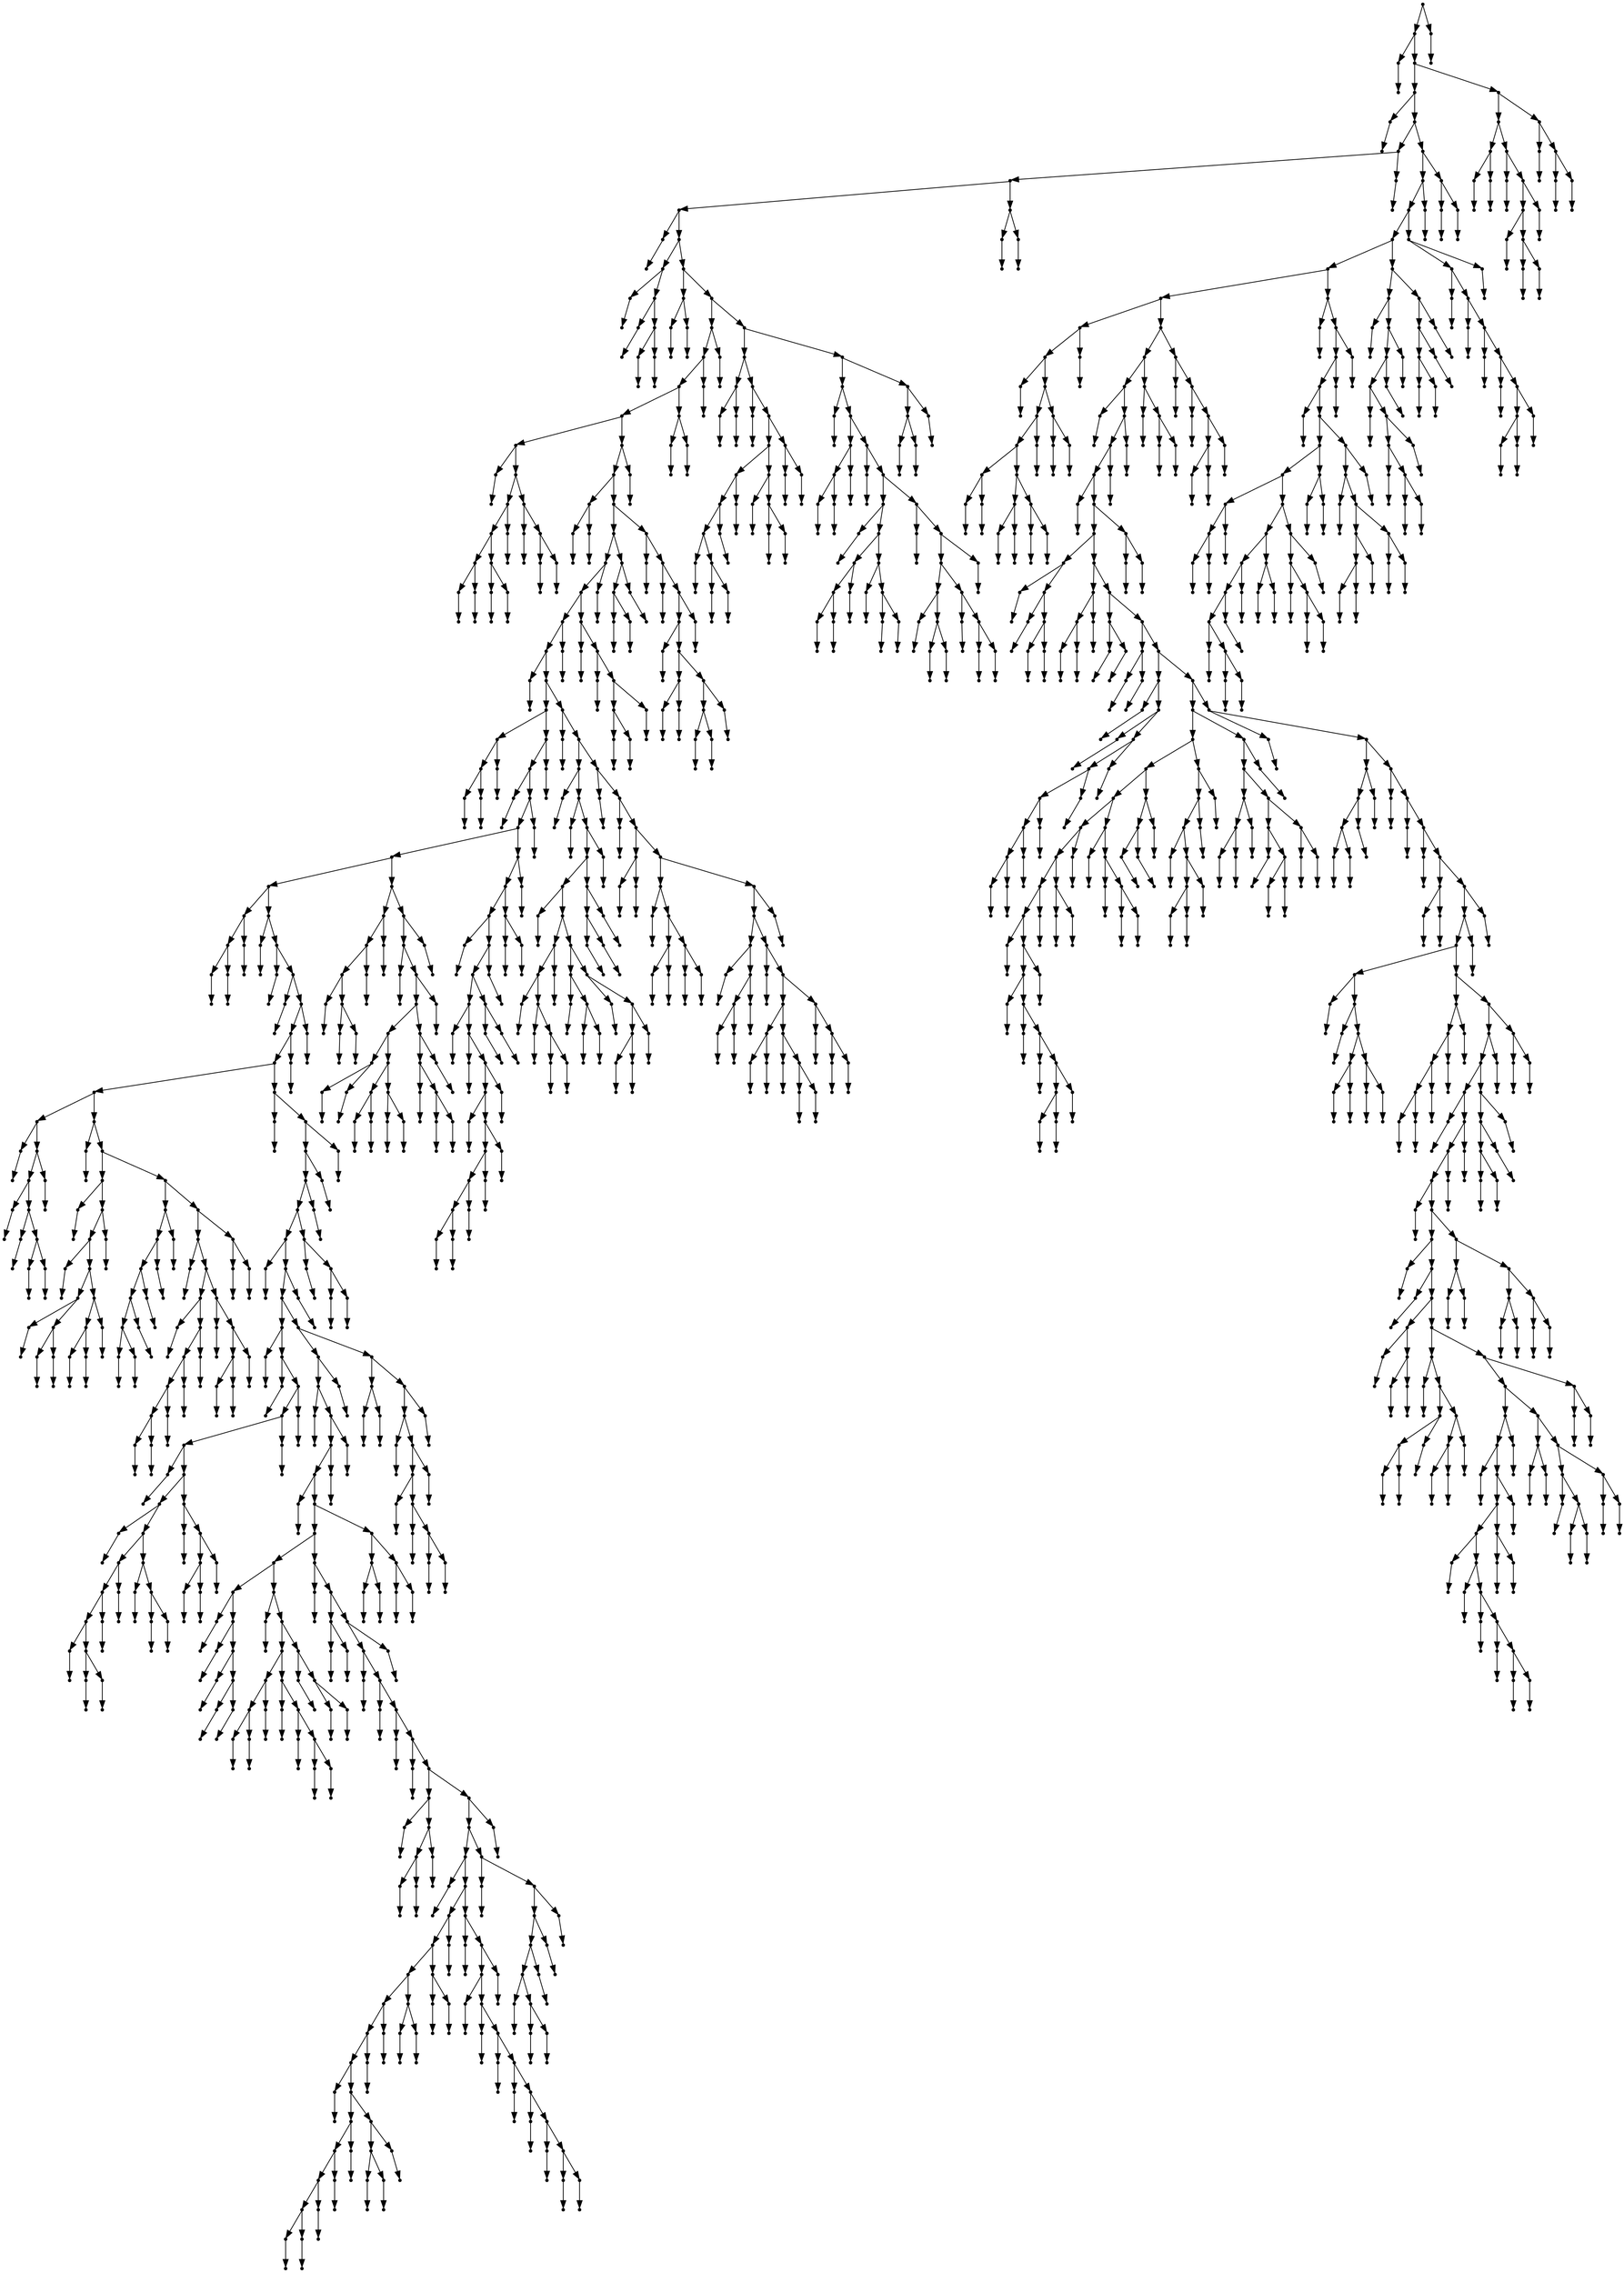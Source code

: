 digraph {
  1585 [shape=point];
  1582 [shape=point];
  1 [shape=point];
  0 [shape=point];
  1581 [shape=point];
  1551 [shape=point];
  3 [shape=point];
  2 [shape=point];
  1550 [shape=point];
  950 [shape=point];
  947 [shape=point];
  941 [shape=point];
  5 [shape=point];
  4 [shape=point];
  940 [shape=point];
  16 [shape=point];
  7 [shape=point];
  6 [shape=point];
  15 [shape=point];
  9 [shape=point];
  8 [shape=point];
  14 [shape=point];
  11 [shape=point];
  10 [shape=point];
  13 [shape=point];
  12 [shape=point];
  939 [shape=point];
  21 [shape=point];
  18 [shape=point];
  17 [shape=point];
  20 [shape=point];
  19 [shape=point];
  938 [shape=point];
  830 [shape=point];
  827 [shape=point];
  824 [shape=point];
  818 [shape=point];
  47 [shape=point];
  23 [shape=point];
  22 [shape=point];
  46 [shape=point];
  37 [shape=point];
  34 [shape=point];
  28 [shape=point];
  25 [shape=point];
  24 [shape=point];
  27 [shape=point];
  26 [shape=point];
  33 [shape=point];
  30 [shape=point];
  29 [shape=point];
  32 [shape=point];
  31 [shape=point];
  36 [shape=point];
  35 [shape=point];
  45 [shape=point];
  39 [shape=point];
  38 [shape=point];
  44 [shape=point];
  41 [shape=point];
  40 [shape=point];
  43 [shape=point];
  42 [shape=point];
  817 [shape=point];
  814 [shape=point];
  52 [shape=point];
  49 [shape=point];
  48 [shape=point];
  51 [shape=point];
  50 [shape=point];
  813 [shape=point];
  786 [shape=point];
  777 [shape=point];
  774 [shape=point];
  759 [shape=point];
  756 [shape=point];
  54 [shape=point];
  53 [shape=point];
  755 [shape=point];
  626 [shape=point];
  62 [shape=point];
  59 [shape=point];
  56 [shape=point];
  55 [shape=point];
  58 [shape=point];
  57 [shape=point];
  61 [shape=point];
  60 [shape=point];
  625 [shape=point];
  622 [shape=point];
  64 [shape=point];
  63 [shape=point];
  621 [shape=point];
  618 [shape=point];
  570 [shape=point];
  516 [shape=point];
  72 [shape=point];
  69 [shape=point];
  66 [shape=point];
  65 [shape=point];
  68 [shape=point];
  67 [shape=point];
  71 [shape=point];
  70 [shape=point];
  515 [shape=point];
  74 [shape=point];
  73 [shape=point];
  514 [shape=point];
  76 [shape=point];
  75 [shape=point];
  513 [shape=point];
  78 [shape=point];
  77 [shape=point];
  512 [shape=point];
  509 [shape=point];
  506 [shape=point];
  182 [shape=point];
  95 [shape=point];
  80 [shape=point];
  79 [shape=point];
  94 [shape=point];
  91 [shape=point];
  82 [shape=point];
  81 [shape=point];
  90 [shape=point];
  84 [shape=point];
  83 [shape=point];
  89 [shape=point];
  86 [shape=point];
  85 [shape=point];
  88 [shape=point];
  87 [shape=point];
  93 [shape=point];
  92 [shape=point];
  181 [shape=point];
  97 [shape=point];
  96 [shape=point];
  180 [shape=point];
  123 [shape=point];
  99 [shape=point];
  98 [shape=point];
  122 [shape=point];
  119 [shape=point];
  101 [shape=point];
  100 [shape=point];
  118 [shape=point];
  109 [shape=point];
  103 [shape=point];
  102 [shape=point];
  108 [shape=point];
  105 [shape=point];
  104 [shape=point];
  107 [shape=point];
  106 [shape=point];
  117 [shape=point];
  114 [shape=point];
  111 [shape=point];
  110 [shape=point];
  113 [shape=point];
  112 [shape=point];
  116 [shape=point];
  115 [shape=point];
  121 [shape=point];
  120 [shape=point];
  179 [shape=point];
  140 [shape=point];
  137 [shape=point];
  134 [shape=point];
  131 [shape=point];
  128 [shape=point];
  125 [shape=point];
  124 [shape=point];
  127 [shape=point];
  126 [shape=point];
  130 [shape=point];
  129 [shape=point];
  133 [shape=point];
  132 [shape=point];
  136 [shape=point];
  135 [shape=point];
  139 [shape=point];
  138 [shape=point];
  178 [shape=point];
  172 [shape=point];
  142 [shape=point];
  141 [shape=point];
  171 [shape=point];
  159 [shape=point];
  144 [shape=point];
  143 [shape=point];
  158 [shape=point];
  155 [shape=point];
  152 [shape=point];
  149 [shape=point];
  146 [shape=point];
  145 [shape=point];
  148 [shape=point];
  147 [shape=point];
  151 [shape=point];
  150 [shape=point];
  154 [shape=point];
  153 [shape=point];
  157 [shape=point];
  156 [shape=point];
  170 [shape=point];
  161 [shape=point];
  160 [shape=point];
  169 [shape=point];
  166 [shape=point];
  163 [shape=point];
  162 [shape=point];
  165 [shape=point];
  164 [shape=point];
  168 [shape=point];
  167 [shape=point];
  177 [shape=point];
  174 [shape=point];
  173 [shape=point];
  176 [shape=point];
  175 [shape=point];
  505 [shape=point];
  184 [shape=point];
  183 [shape=point];
  504 [shape=point];
  501 [shape=point];
  498 [shape=point];
  495 [shape=point];
  486 [shape=point];
  186 [shape=point];
  185 [shape=point];
  485 [shape=point];
  482 [shape=point];
  239 [shape=point];
  188 [shape=point];
  187 [shape=point];
  238 [shape=point];
  190 [shape=point];
  189 [shape=point];
  237 [shape=point];
  234 [shape=point];
  231 [shape=point];
  192 [shape=point];
  191 [shape=point];
  230 [shape=point];
  218 [shape=point];
  194 [shape=point];
  193 [shape=point];
  217 [shape=point];
  208 [shape=point];
  205 [shape=point];
  202 [shape=point];
  196 [shape=point];
  195 [shape=point];
  201 [shape=point];
  198 [shape=point];
  197 [shape=point];
  200 [shape=point];
  199 [shape=point];
  204 [shape=point];
  203 [shape=point];
  207 [shape=point];
  206 [shape=point];
  216 [shape=point];
  210 [shape=point];
  209 [shape=point];
  215 [shape=point];
  212 [shape=point];
  211 [shape=point];
  214 [shape=point];
  213 [shape=point];
  229 [shape=point];
  220 [shape=point];
  219 [shape=point];
  228 [shape=point];
  225 [shape=point];
  222 [shape=point];
  221 [shape=point];
  224 [shape=point];
  223 [shape=point];
  227 [shape=point];
  226 [shape=point];
  233 [shape=point];
  232 [shape=point];
  236 [shape=point];
  235 [shape=point];
  481 [shape=point];
  454 [shape=point];
  451 [shape=point];
  241 [shape=point];
  240 [shape=point];
  450 [shape=point];
  447 [shape=point];
  444 [shape=point];
  243 [shape=point];
  242 [shape=point];
  443 [shape=point];
  431 [shape=point];
  290 [shape=point];
  257 [shape=point];
  245 [shape=point];
  244 [shape=point];
  256 [shape=point];
  247 [shape=point];
  246 [shape=point];
  255 [shape=point];
  249 [shape=point];
  248 [shape=point];
  254 [shape=point];
  251 [shape=point];
  250 [shape=point];
  253 [shape=point];
  252 [shape=point];
  289 [shape=point];
  259 [shape=point];
  258 [shape=point];
  288 [shape=point];
  279 [shape=point];
  267 [shape=point];
  264 [shape=point];
  261 [shape=point];
  260 [shape=point];
  263 [shape=point];
  262 [shape=point];
  266 [shape=point];
  265 [shape=point];
  278 [shape=point];
  269 [shape=point];
  268 [shape=point];
  277 [shape=point];
  271 [shape=point];
  270 [shape=point];
  276 [shape=point];
  273 [shape=point];
  272 [shape=point];
  275 [shape=point];
  274 [shape=point];
  287 [shape=point];
  281 [shape=point];
  280 [shape=point];
  286 [shape=point];
  283 [shape=point];
  282 [shape=point];
  285 [shape=point];
  284 [shape=point];
  430 [shape=point];
  292 [shape=point];
  291 [shape=point];
  429 [shape=point];
  297 [shape=point];
  294 [shape=point];
  293 [shape=point];
  296 [shape=point];
  295 [shape=point];
  428 [shape=point];
  425 [shape=point];
  299 [shape=point];
  298 [shape=point];
  424 [shape=point];
  301 [shape=point];
  300 [shape=point];
  423 [shape=point];
  303 [shape=point];
  302 [shape=point];
  422 [shape=point];
  305 [shape=point];
  304 [shape=point];
  421 [shape=point];
  316 [shape=point];
  307 [shape=point];
  306 [shape=point];
  315 [shape=point];
  312 [shape=point];
  309 [shape=point];
  308 [shape=point];
  311 [shape=point];
  310 [shape=point];
  314 [shape=point];
  313 [shape=point];
  420 [shape=point];
  417 [shape=point];
  396 [shape=point];
  318 [shape=point];
  317 [shape=point];
  395 [shape=point];
  365 [shape=point];
  362 [shape=point];
  356 [shape=point];
  350 [shape=point];
  347 [shape=point];
  344 [shape=point];
  320 [shape=point];
  319 [shape=point];
  343 [shape=point];
  334 [shape=point];
  331 [shape=point];
  328 [shape=point];
  325 [shape=point];
  322 [shape=point];
  321 [shape=point];
  324 [shape=point];
  323 [shape=point];
  327 [shape=point];
  326 [shape=point];
  330 [shape=point];
  329 [shape=point];
  333 [shape=point];
  332 [shape=point];
  342 [shape=point];
  339 [shape=point];
  336 [shape=point];
  335 [shape=point];
  338 [shape=point];
  337 [shape=point];
  341 [shape=point];
  340 [shape=point];
  346 [shape=point];
  345 [shape=point];
  349 [shape=point];
  348 [shape=point];
  355 [shape=point];
  352 [shape=point];
  351 [shape=point];
  354 [shape=point];
  353 [shape=point];
  361 [shape=point];
  358 [shape=point];
  357 [shape=point];
  360 [shape=point];
  359 [shape=point];
  364 [shape=point];
  363 [shape=point];
  394 [shape=point];
  367 [shape=point];
  366 [shape=point];
  393 [shape=point];
  390 [shape=point];
  369 [shape=point];
  368 [shape=point];
  389 [shape=point];
  371 [shape=point];
  370 [shape=point];
  388 [shape=point];
  373 [shape=point];
  372 [shape=point];
  387 [shape=point];
  375 [shape=point];
  374 [shape=point];
  386 [shape=point];
  377 [shape=point];
  376 [shape=point];
  385 [shape=point];
  379 [shape=point];
  378 [shape=point];
  384 [shape=point];
  381 [shape=point];
  380 [shape=point];
  383 [shape=point];
  382 [shape=point];
  392 [shape=point];
  391 [shape=point];
  416 [shape=point];
  398 [shape=point];
  397 [shape=point];
  415 [shape=point];
  412 [shape=point];
  409 [shape=point];
  406 [shape=point];
  400 [shape=point];
  399 [shape=point];
  405 [shape=point];
  402 [shape=point];
  401 [shape=point];
  404 [shape=point];
  403 [shape=point];
  408 [shape=point];
  407 [shape=point];
  411 [shape=point];
  410 [shape=point];
  414 [shape=point];
  413 [shape=point];
  419 [shape=point];
  418 [shape=point];
  427 [shape=point];
  426 [shape=point];
  442 [shape=point];
  436 [shape=point];
  433 [shape=point];
  432 [shape=point];
  435 [shape=point];
  434 [shape=point];
  441 [shape=point];
  438 [shape=point];
  437 [shape=point];
  440 [shape=point];
  439 [shape=point];
  446 [shape=point];
  445 [shape=point];
  449 [shape=point];
  448 [shape=point];
  453 [shape=point];
  452 [shape=point];
  480 [shape=point];
  459 [shape=point];
  456 [shape=point];
  455 [shape=point];
  458 [shape=point];
  457 [shape=point];
  479 [shape=point];
  476 [shape=point];
  461 [shape=point];
  460 [shape=point];
  475 [shape=point];
  472 [shape=point];
  463 [shape=point];
  462 [shape=point];
  471 [shape=point];
  465 [shape=point];
  464 [shape=point];
  470 [shape=point];
  467 [shape=point];
  466 [shape=point];
  469 [shape=point];
  468 [shape=point];
  474 [shape=point];
  473 [shape=point];
  478 [shape=point];
  477 [shape=point];
  484 [shape=point];
  483 [shape=point];
  494 [shape=point];
  488 [shape=point];
  487 [shape=point];
  493 [shape=point];
  490 [shape=point];
  489 [shape=point];
  492 [shape=point];
  491 [shape=point];
  497 [shape=point];
  496 [shape=point];
  500 [shape=point];
  499 [shape=point];
  503 [shape=point];
  502 [shape=point];
  508 [shape=point];
  507 [shape=point];
  511 [shape=point];
  510 [shape=point];
  569 [shape=point];
  530 [shape=point];
  527 [shape=point];
  524 [shape=point];
  518 [shape=point];
  517 [shape=point];
  523 [shape=point];
  520 [shape=point];
  519 [shape=point];
  522 [shape=point];
  521 [shape=point];
  526 [shape=point];
  525 [shape=point];
  529 [shape=point];
  528 [shape=point];
  568 [shape=point];
  565 [shape=point];
  532 [shape=point];
  531 [shape=point];
  564 [shape=point];
  561 [shape=point];
  549 [shape=point];
  537 [shape=point];
  534 [shape=point];
  533 [shape=point];
  536 [shape=point];
  535 [shape=point];
  548 [shape=point];
  542 [shape=point];
  539 [shape=point];
  538 [shape=point];
  541 [shape=point];
  540 [shape=point];
  547 [shape=point];
  544 [shape=point];
  543 [shape=point];
  546 [shape=point];
  545 [shape=point];
  560 [shape=point];
  557 [shape=point];
  551 [shape=point];
  550 [shape=point];
  556 [shape=point];
  553 [shape=point];
  552 [shape=point];
  555 [shape=point];
  554 [shape=point];
  559 [shape=point];
  558 [shape=point];
  563 [shape=point];
  562 [shape=point];
  567 [shape=point];
  566 [shape=point];
  617 [shape=point];
  614 [shape=point];
  608 [shape=point];
  572 [shape=point];
  571 [shape=point];
  607 [shape=point];
  604 [shape=point];
  598 [shape=point];
  574 [shape=point];
  573 [shape=point];
  597 [shape=point];
  576 [shape=point];
  575 [shape=point];
  596 [shape=point];
  593 [shape=point];
  578 [shape=point];
  577 [shape=point];
  592 [shape=point];
  589 [shape=point];
  586 [shape=point];
  583 [shape=point];
  580 [shape=point];
  579 [shape=point];
  582 [shape=point];
  581 [shape=point];
  585 [shape=point];
  584 [shape=point];
  588 [shape=point];
  587 [shape=point];
  591 [shape=point];
  590 [shape=point];
  595 [shape=point];
  594 [shape=point];
  603 [shape=point];
  600 [shape=point];
  599 [shape=point];
  602 [shape=point];
  601 [shape=point];
  606 [shape=point];
  605 [shape=point];
  613 [shape=point];
  610 [shape=point];
  609 [shape=point];
  612 [shape=point];
  611 [shape=point];
  616 [shape=point];
  615 [shape=point];
  620 [shape=point];
  619 [shape=point];
  624 [shape=point];
  623 [shape=point];
  754 [shape=point];
  628 [shape=point];
  627 [shape=point];
  753 [shape=point];
  684 [shape=point];
  630 [shape=point];
  629 [shape=point];
  683 [shape=point];
  632 [shape=point];
  631 [shape=point];
  682 [shape=point];
  679 [shape=point];
  670 [shape=point];
  634 [shape=point];
  633 [shape=point];
  669 [shape=point];
  648 [shape=point];
  645 [shape=point];
  636 [shape=point];
  635 [shape=point];
  644 [shape=point];
  638 [shape=point];
  637 [shape=point];
  643 [shape=point];
  640 [shape=point];
  639 [shape=point];
  642 [shape=point];
  641 [shape=point];
  647 [shape=point];
  646 [shape=point];
  668 [shape=point];
  656 [shape=point];
  650 [shape=point];
  649 [shape=point];
  655 [shape=point];
  652 [shape=point];
  651 [shape=point];
  654 [shape=point];
  653 [shape=point];
  667 [shape=point];
  658 [shape=point];
  657 [shape=point];
  666 [shape=point];
  663 [shape=point];
  660 [shape=point];
  659 [shape=point];
  662 [shape=point];
  661 [shape=point];
  665 [shape=point];
  664 [shape=point];
  678 [shape=point];
  675 [shape=point];
  672 [shape=point];
  671 [shape=point];
  674 [shape=point];
  673 [shape=point];
  677 [shape=point];
  676 [shape=point];
  681 [shape=point];
  680 [shape=point];
  752 [shape=point];
  686 [shape=point];
  685 [shape=point];
  751 [shape=point];
  688 [shape=point];
  687 [shape=point];
  750 [shape=point];
  693 [shape=point];
  690 [shape=point];
  689 [shape=point];
  692 [shape=point];
  691 [shape=point];
  749 [shape=point];
  707 [shape=point];
  695 [shape=point];
  694 [shape=point];
  706 [shape=point];
  700 [shape=point];
  697 [shape=point];
  696 [shape=point];
  699 [shape=point];
  698 [shape=point];
  705 [shape=point];
  702 [shape=point];
  701 [shape=point];
  704 [shape=point];
  703 [shape=point];
  748 [shape=point];
  745 [shape=point];
  718 [shape=point];
  709 [shape=point];
  708 [shape=point];
  717 [shape=point];
  714 [shape=point];
  711 [shape=point];
  710 [shape=point];
  713 [shape=point];
  712 [shape=point];
  716 [shape=point];
  715 [shape=point];
  744 [shape=point];
  720 [shape=point];
  719 [shape=point];
  743 [shape=point];
  734 [shape=point];
  725 [shape=point];
  722 [shape=point];
  721 [shape=point];
  724 [shape=point];
  723 [shape=point];
  733 [shape=point];
  727 [shape=point];
  726 [shape=point];
  732 [shape=point];
  729 [shape=point];
  728 [shape=point];
  731 [shape=point];
  730 [shape=point];
  742 [shape=point];
  736 [shape=point];
  735 [shape=point];
  741 [shape=point];
  738 [shape=point];
  737 [shape=point];
  740 [shape=point];
  739 [shape=point];
  747 [shape=point];
  746 [shape=point];
  758 [shape=point];
  757 [shape=point];
  773 [shape=point];
  761 [shape=point];
  760 [shape=point];
  772 [shape=point];
  763 [shape=point];
  762 [shape=point];
  771 [shape=point];
  768 [shape=point];
  765 [shape=point];
  764 [shape=point];
  767 [shape=point];
  766 [shape=point];
  770 [shape=point];
  769 [shape=point];
  776 [shape=point];
  775 [shape=point];
  785 [shape=point];
  782 [shape=point];
  779 [shape=point];
  778 [shape=point];
  781 [shape=point];
  780 [shape=point];
  784 [shape=point];
  783 [shape=point];
  812 [shape=point];
  788 [shape=point];
  787 [shape=point];
  811 [shape=point];
  790 [shape=point];
  789 [shape=point];
  810 [shape=point];
  807 [shape=point];
  792 [shape=point];
  791 [shape=point];
  806 [shape=point];
  797 [shape=point];
  794 [shape=point];
  793 [shape=point];
  796 [shape=point];
  795 [shape=point];
  805 [shape=point];
  802 [shape=point];
  799 [shape=point];
  798 [shape=point];
  801 [shape=point];
  800 [shape=point];
  804 [shape=point];
  803 [shape=point];
  809 [shape=point];
  808 [shape=point];
  816 [shape=point];
  815 [shape=point];
  823 [shape=point];
  820 [shape=point];
  819 [shape=point];
  822 [shape=point];
  821 [shape=point];
  826 [shape=point];
  825 [shape=point];
  829 [shape=point];
  828 [shape=point];
  937 [shape=point];
  868 [shape=point];
  835 [shape=point];
  832 [shape=point];
  831 [shape=point];
  834 [shape=point];
  833 [shape=point];
  867 [shape=point];
  837 [shape=point];
  836 [shape=point];
  866 [shape=point];
  860 [shape=point];
  851 [shape=point];
  848 [shape=point];
  845 [shape=point];
  839 [shape=point];
  838 [shape=point];
  844 [shape=point];
  841 [shape=point];
  840 [shape=point];
  843 [shape=point];
  842 [shape=point];
  847 [shape=point];
  846 [shape=point];
  850 [shape=point];
  849 [shape=point];
  859 [shape=point];
  853 [shape=point];
  852 [shape=point];
  858 [shape=point];
  855 [shape=point];
  854 [shape=point];
  857 [shape=point];
  856 [shape=point];
  865 [shape=point];
  862 [shape=point];
  861 [shape=point];
  864 [shape=point];
  863 [shape=point];
  936 [shape=point];
  927 [shape=point];
  870 [shape=point];
  869 [shape=point];
  926 [shape=point];
  878 [shape=point];
  875 [shape=point];
  872 [shape=point];
  871 [shape=point];
  874 [shape=point];
  873 [shape=point];
  877 [shape=point];
  876 [shape=point];
  925 [shape=point];
  880 [shape=point];
  879 [shape=point];
  924 [shape=point];
  900 [shape=point];
  882 [shape=point];
  881 [shape=point];
  899 [shape=point];
  890 [shape=point];
  887 [shape=point];
  884 [shape=point];
  883 [shape=point];
  886 [shape=point];
  885 [shape=point];
  889 [shape=point];
  888 [shape=point];
  898 [shape=point];
  892 [shape=point];
  891 [shape=point];
  897 [shape=point];
  894 [shape=point];
  893 [shape=point];
  896 [shape=point];
  895 [shape=point];
  923 [shape=point];
  902 [shape=point];
  901 [shape=point];
  922 [shape=point];
  919 [shape=point];
  910 [shape=point];
  904 [shape=point];
  903 [shape=point];
  909 [shape=point];
  906 [shape=point];
  905 [shape=point];
  908 [shape=point];
  907 [shape=point];
  918 [shape=point];
  912 [shape=point];
  911 [shape=point];
  917 [shape=point];
  914 [shape=point];
  913 [shape=point];
  916 [shape=point];
  915 [shape=point];
  921 [shape=point];
  920 [shape=point];
  935 [shape=point];
  932 [shape=point];
  929 [shape=point];
  928 [shape=point];
  931 [shape=point];
  930 [shape=point];
  934 [shape=point];
  933 [shape=point];
  946 [shape=point];
  943 [shape=point];
  942 [shape=point];
  945 [shape=point];
  944 [shape=point];
  949 [shape=point];
  948 [shape=point];
  1549 [shape=point];
  1543 [shape=point];
  1540 [shape=point];
  1516 [shape=point];
  1480 [shape=point];
  1399 [shape=point];
  982 [shape=point];
  979 [shape=point];
  952 [shape=point];
  951 [shape=point];
  978 [shape=point];
  972 [shape=point];
  969 [shape=point];
  957 [shape=point];
  954 [shape=point];
  953 [shape=point];
  956 [shape=point];
  955 [shape=point];
  968 [shape=point];
  962 [shape=point];
  959 [shape=point];
  958 [shape=point];
  961 [shape=point];
  960 [shape=point];
  967 [shape=point];
  964 [shape=point];
  963 [shape=point];
  966 [shape=point];
  965 [shape=point];
  971 [shape=point];
  970 [shape=point];
  977 [shape=point];
  974 [shape=point];
  973 [shape=point];
  976 [shape=point];
  975 [shape=point];
  981 [shape=point];
  980 [shape=point];
  1398 [shape=point];
  1383 [shape=point];
  1374 [shape=point];
  984 [shape=point];
  983 [shape=point];
  1373 [shape=point];
  1370 [shape=point];
  1367 [shape=point];
  986 [shape=point];
  985 [shape=point];
  1366 [shape=point];
  1360 [shape=point];
  997 [shape=point];
  988 [shape=point];
  987 [shape=point];
  996 [shape=point];
  990 [shape=point];
  989 [shape=point];
  995 [shape=point];
  992 [shape=point];
  991 [shape=point];
  994 [shape=point];
  993 [shape=point];
  1359 [shape=point];
  1005 [shape=point];
  1002 [shape=point];
  999 [shape=point];
  998 [shape=point];
  1001 [shape=point];
  1000 [shape=point];
  1004 [shape=point];
  1003 [shape=point];
  1358 [shape=point];
  1010 [shape=point];
  1007 [shape=point];
  1006 [shape=point];
  1009 [shape=point];
  1008 [shape=point];
  1357 [shape=point];
  1015 [shape=point];
  1012 [shape=point];
  1011 [shape=point];
  1014 [shape=point];
  1013 [shape=point];
  1356 [shape=point];
  1038 [shape=point];
  1017 [shape=point];
  1016 [shape=point];
  1037 [shape=point];
  1019 [shape=point];
  1018 [shape=point];
  1036 [shape=point];
  1033 [shape=point];
  1030 [shape=point];
  1027 [shape=point];
  1024 [shape=point];
  1021 [shape=point];
  1020 [shape=point];
  1023 [shape=point];
  1022 [shape=point];
  1026 [shape=point];
  1025 [shape=point];
  1029 [shape=point];
  1028 [shape=point];
  1032 [shape=point];
  1031 [shape=point];
  1035 [shape=point];
  1034 [shape=point];
  1355 [shape=point];
  1139 [shape=point];
  1112 [shape=point];
  1094 [shape=point];
  1085 [shape=point];
  1073 [shape=point];
  1070 [shape=point];
  1064 [shape=point];
  1061 [shape=point];
  1040 [shape=point];
  1039 [shape=point];
  1060 [shape=point];
  1057 [shape=point];
  1042 [shape=point];
  1041 [shape=point];
  1056 [shape=point];
  1044 [shape=point];
  1043 [shape=point];
  1055 [shape=point];
  1046 [shape=point];
  1045 [shape=point];
  1054 [shape=point];
  1051 [shape=point];
  1048 [shape=point];
  1047 [shape=point];
  1050 [shape=point];
  1049 [shape=point];
  1053 [shape=point];
  1052 [shape=point];
  1059 [shape=point];
  1058 [shape=point];
  1063 [shape=point];
  1062 [shape=point];
  1069 [shape=point];
  1066 [shape=point];
  1065 [shape=point];
  1068 [shape=point];
  1067 [shape=point];
  1072 [shape=point];
  1071 [shape=point];
  1084 [shape=point];
  1075 [shape=point];
  1074 [shape=point];
  1083 [shape=point];
  1077 [shape=point];
  1076 [shape=point];
  1082 [shape=point];
  1079 [shape=point];
  1078 [shape=point];
  1081 [shape=point];
  1080 [shape=point];
  1093 [shape=point];
  1090 [shape=point];
  1087 [shape=point];
  1086 [shape=point];
  1089 [shape=point];
  1088 [shape=point];
  1092 [shape=point];
  1091 [shape=point];
  1111 [shape=point];
  1108 [shape=point];
  1105 [shape=point];
  1096 [shape=point];
  1095 [shape=point];
  1104 [shape=point];
  1101 [shape=point];
  1098 [shape=point];
  1097 [shape=point];
  1100 [shape=point];
  1099 [shape=point];
  1103 [shape=point];
  1102 [shape=point];
  1107 [shape=point];
  1106 [shape=point];
  1110 [shape=point];
  1109 [shape=point];
  1138 [shape=point];
  1135 [shape=point];
  1120 [shape=point];
  1117 [shape=point];
  1114 [shape=point];
  1113 [shape=point];
  1116 [shape=point];
  1115 [shape=point];
  1119 [shape=point];
  1118 [shape=point];
  1134 [shape=point];
  1128 [shape=point];
  1122 [shape=point];
  1121 [shape=point];
  1127 [shape=point];
  1124 [shape=point];
  1123 [shape=point];
  1126 [shape=point];
  1125 [shape=point];
  1133 [shape=point];
  1130 [shape=point];
  1129 [shape=point];
  1132 [shape=point];
  1131 [shape=point];
  1137 [shape=point];
  1136 [shape=point];
  1354 [shape=point];
  1141 [shape=point];
  1140 [shape=point];
  1353 [shape=point];
  1152 [shape=point];
  1149 [shape=point];
  1146 [shape=point];
  1143 [shape=point];
  1142 [shape=point];
  1145 [shape=point];
  1144 [shape=point];
  1148 [shape=point];
  1147 [shape=point];
  1151 [shape=point];
  1150 [shape=point];
  1352 [shape=point];
  1154 [shape=point];
  1153 [shape=point];
  1351 [shape=point];
  1156 [shape=point];
  1155 [shape=point];
  1350 [shape=point];
  1158 [shape=point];
  1157 [shape=point];
  1349 [shape=point];
  1163 [shape=point];
  1160 [shape=point];
  1159 [shape=point];
  1162 [shape=point];
  1161 [shape=point];
  1348 [shape=point];
  1345 [shape=point];
  1342 [shape=point];
  1180 [shape=point];
  1165 [shape=point];
  1164 [shape=point];
  1179 [shape=point];
  1167 [shape=point];
  1166 [shape=point];
  1178 [shape=point];
  1172 [shape=point];
  1169 [shape=point];
  1168 [shape=point];
  1171 [shape=point];
  1170 [shape=point];
  1177 [shape=point];
  1174 [shape=point];
  1173 [shape=point];
  1176 [shape=point];
  1175 [shape=point];
  1341 [shape=point];
  1194 [shape=point];
  1191 [shape=point];
  1188 [shape=point];
  1185 [shape=point];
  1182 [shape=point];
  1181 [shape=point];
  1184 [shape=point];
  1183 [shape=point];
  1187 [shape=point];
  1186 [shape=point];
  1190 [shape=point];
  1189 [shape=point];
  1193 [shape=point];
  1192 [shape=point];
  1340 [shape=point];
  1334 [shape=point];
  1331 [shape=point];
  1319 [shape=point];
  1196 [shape=point];
  1195 [shape=point];
  1318 [shape=point];
  1315 [shape=point];
  1312 [shape=point];
  1198 [shape=point];
  1197 [shape=point];
  1311 [shape=point];
  1293 [shape=point];
  1200 [shape=point];
  1199 [shape=point];
  1292 [shape=point];
  1202 [shape=point];
  1201 [shape=point];
  1291 [shape=point];
  1210 [shape=point];
  1204 [shape=point];
  1203 [shape=point];
  1209 [shape=point];
  1206 [shape=point];
  1205 [shape=point];
  1208 [shape=point];
  1207 [shape=point];
  1290 [shape=point];
  1230 [shape=point];
  1212 [shape=point];
  1211 [shape=point];
  1229 [shape=point];
  1220 [shape=point];
  1217 [shape=point];
  1214 [shape=point];
  1213 [shape=point];
  1216 [shape=point];
  1215 [shape=point];
  1219 [shape=point];
  1218 [shape=point];
  1228 [shape=point];
  1225 [shape=point];
  1222 [shape=point];
  1221 [shape=point];
  1224 [shape=point];
  1223 [shape=point];
  1227 [shape=point];
  1226 [shape=point];
  1289 [shape=point];
  1283 [shape=point];
  1262 [shape=point];
  1259 [shape=point];
  1232 [shape=point];
  1231 [shape=point];
  1258 [shape=point];
  1255 [shape=point];
  1249 [shape=point];
  1234 [shape=point];
  1233 [shape=point];
  1248 [shape=point];
  1236 [shape=point];
  1235 [shape=point];
  1247 [shape=point];
  1238 [shape=point];
  1237 [shape=point];
  1246 [shape=point];
  1240 [shape=point];
  1239 [shape=point];
  1245 [shape=point];
  1242 [shape=point];
  1241 [shape=point];
  1244 [shape=point];
  1243 [shape=point];
  1254 [shape=point];
  1251 [shape=point];
  1250 [shape=point];
  1253 [shape=point];
  1252 [shape=point];
  1257 [shape=point];
  1256 [shape=point];
  1261 [shape=point];
  1260 [shape=point];
  1282 [shape=point];
  1267 [shape=point];
  1264 [shape=point];
  1263 [shape=point];
  1266 [shape=point];
  1265 [shape=point];
  1281 [shape=point];
  1275 [shape=point];
  1269 [shape=point];
  1268 [shape=point];
  1274 [shape=point];
  1271 [shape=point];
  1270 [shape=point];
  1273 [shape=point];
  1272 [shape=point];
  1280 [shape=point];
  1277 [shape=point];
  1276 [shape=point];
  1279 [shape=point];
  1278 [shape=point];
  1288 [shape=point];
  1285 [shape=point];
  1284 [shape=point];
  1287 [shape=point];
  1286 [shape=point];
  1310 [shape=point];
  1298 [shape=point];
  1295 [shape=point];
  1294 [shape=point];
  1297 [shape=point];
  1296 [shape=point];
  1309 [shape=point];
  1303 [shape=point];
  1300 [shape=point];
  1299 [shape=point];
  1302 [shape=point];
  1301 [shape=point];
  1308 [shape=point];
  1305 [shape=point];
  1304 [shape=point];
  1307 [shape=point];
  1306 [shape=point];
  1314 [shape=point];
  1313 [shape=point];
  1317 [shape=point];
  1316 [shape=point];
  1330 [shape=point];
  1327 [shape=point];
  1324 [shape=point];
  1321 [shape=point];
  1320 [shape=point];
  1323 [shape=point];
  1322 [shape=point];
  1326 [shape=point];
  1325 [shape=point];
  1329 [shape=point];
  1328 [shape=point];
  1333 [shape=point];
  1332 [shape=point];
  1339 [shape=point];
  1336 [shape=point];
  1335 [shape=point];
  1338 [shape=point];
  1337 [shape=point];
  1344 [shape=point];
  1343 [shape=point];
  1347 [shape=point];
  1346 [shape=point];
  1365 [shape=point];
  1362 [shape=point];
  1361 [shape=point];
  1364 [shape=point];
  1363 [shape=point];
  1369 [shape=point];
  1368 [shape=point];
  1372 [shape=point];
  1371 [shape=point];
  1382 [shape=point];
  1376 [shape=point];
  1375 [shape=point];
  1381 [shape=point];
  1378 [shape=point];
  1377 [shape=point];
  1380 [shape=point];
  1379 [shape=point];
  1397 [shape=point];
  1385 [shape=point];
  1384 [shape=point];
  1396 [shape=point];
  1387 [shape=point];
  1386 [shape=point];
  1395 [shape=point];
  1392 [shape=point];
  1389 [shape=point];
  1388 [shape=point];
  1391 [shape=point];
  1390 [shape=point];
  1394 [shape=point];
  1393 [shape=point];
  1479 [shape=point];
  1401 [shape=point];
  1400 [shape=point];
  1478 [shape=point];
  1475 [shape=point];
  1472 [shape=point];
  1403 [shape=point];
  1402 [shape=point];
  1471 [shape=point];
  1450 [shape=point];
  1444 [shape=point];
  1411 [shape=point];
  1408 [shape=point];
  1405 [shape=point];
  1404 [shape=point];
  1407 [shape=point];
  1406 [shape=point];
  1410 [shape=point];
  1409 [shape=point];
  1443 [shape=point];
  1431 [shape=point];
  1425 [shape=point];
  1422 [shape=point];
  1419 [shape=point];
  1413 [shape=point];
  1412 [shape=point];
  1418 [shape=point];
  1415 [shape=point];
  1414 [shape=point];
  1417 [shape=point];
  1416 [shape=point];
  1421 [shape=point];
  1420 [shape=point];
  1424 [shape=point];
  1423 [shape=point];
  1430 [shape=point];
  1427 [shape=point];
  1426 [shape=point];
  1429 [shape=point];
  1428 [shape=point];
  1442 [shape=point];
  1439 [shape=point];
  1433 [shape=point];
  1432 [shape=point];
  1438 [shape=point];
  1435 [shape=point];
  1434 [shape=point];
  1437 [shape=point];
  1436 [shape=point];
  1441 [shape=point];
  1440 [shape=point];
  1449 [shape=point];
  1446 [shape=point];
  1445 [shape=point];
  1448 [shape=point];
  1447 [shape=point];
  1470 [shape=point];
  1467 [shape=point];
  1452 [shape=point];
  1451 [shape=point];
  1466 [shape=point];
  1460 [shape=point];
  1457 [shape=point];
  1454 [shape=point];
  1453 [shape=point];
  1456 [shape=point];
  1455 [shape=point];
  1459 [shape=point];
  1458 [shape=point];
  1465 [shape=point];
  1462 [shape=point];
  1461 [shape=point];
  1464 [shape=point];
  1463 [shape=point];
  1469 [shape=point];
  1468 [shape=point];
  1474 [shape=point];
  1473 [shape=point];
  1477 [shape=point];
  1476 [shape=point];
  1515 [shape=point];
  1503 [shape=point];
  1482 [shape=point];
  1481 [shape=point];
  1502 [shape=point];
  1499 [shape=point];
  1496 [shape=point];
  1484 [shape=point];
  1483 [shape=point];
  1495 [shape=point];
  1492 [shape=point];
  1486 [shape=point];
  1485 [shape=point];
  1491 [shape=point];
  1488 [shape=point];
  1487 [shape=point];
  1490 [shape=point];
  1489 [shape=point];
  1494 [shape=point];
  1493 [shape=point];
  1498 [shape=point];
  1497 [shape=point];
  1501 [shape=point];
  1500 [shape=point];
  1514 [shape=point];
  1511 [shape=point];
  1508 [shape=point];
  1505 [shape=point];
  1504 [shape=point];
  1507 [shape=point];
  1506 [shape=point];
  1510 [shape=point];
  1509 [shape=point];
  1513 [shape=point];
  1512 [shape=point];
  1539 [shape=point];
  1536 [shape=point];
  1518 [shape=point];
  1517 [shape=point];
  1535 [shape=point];
  1520 [shape=point];
  1519 [shape=point];
  1534 [shape=point];
  1522 [shape=point];
  1521 [shape=point];
  1533 [shape=point];
  1524 [shape=point];
  1523 [shape=point];
  1532 [shape=point];
  1529 [shape=point];
  1526 [shape=point];
  1525 [shape=point];
  1528 [shape=point];
  1527 [shape=point];
  1531 [shape=point];
  1530 [shape=point];
  1538 [shape=point];
  1537 [shape=point];
  1542 [shape=point];
  1541 [shape=point];
  1548 [shape=point];
  1545 [shape=point];
  1544 [shape=point];
  1547 [shape=point];
  1546 [shape=point];
  1580 [shape=point];
  1571 [shape=point];
  1556 [shape=point];
  1553 [shape=point];
  1552 [shape=point];
  1555 [shape=point];
  1554 [shape=point];
  1570 [shape=point];
  1558 [shape=point];
  1557 [shape=point];
  1569 [shape=point];
  1566 [shape=point];
  1560 [shape=point];
  1559 [shape=point];
  1565 [shape=point];
  1562 [shape=point];
  1561 [shape=point];
  1564 [shape=point];
  1563 [shape=point];
  1568 [shape=point];
  1567 [shape=point];
  1579 [shape=point];
  1573 [shape=point];
  1572 [shape=point];
  1578 [shape=point];
  1575 [shape=point];
  1574 [shape=point];
  1577 [shape=point];
  1576 [shape=point];
  1584 [shape=point];
  1583 [shape=point];
1585 -> 1582;
1582 -> 1;
1 -> 0;
1582 -> 1581;
1581 -> 1551;
1551 -> 3;
3 -> 2;
1551 -> 1550;
1550 -> 950;
950 -> 947;
947 -> 941;
941 -> 5;
5 -> 4;
941 -> 940;
940 -> 16;
16 -> 7;
7 -> 6;
16 -> 15;
15 -> 9;
9 -> 8;
15 -> 14;
14 -> 11;
11 -> 10;
14 -> 13;
13 -> 12;
940 -> 939;
939 -> 21;
21 -> 18;
18 -> 17;
21 -> 20;
20 -> 19;
939 -> 938;
938 -> 830;
830 -> 827;
827 -> 824;
824 -> 818;
818 -> 47;
47 -> 23;
23 -> 22;
47 -> 46;
46 -> 37;
37 -> 34;
34 -> 28;
28 -> 25;
25 -> 24;
28 -> 27;
27 -> 26;
34 -> 33;
33 -> 30;
30 -> 29;
33 -> 32;
32 -> 31;
37 -> 36;
36 -> 35;
46 -> 45;
45 -> 39;
39 -> 38;
45 -> 44;
44 -> 41;
41 -> 40;
44 -> 43;
43 -> 42;
818 -> 817;
817 -> 814;
814 -> 52;
52 -> 49;
49 -> 48;
52 -> 51;
51 -> 50;
814 -> 813;
813 -> 786;
786 -> 777;
777 -> 774;
774 -> 759;
759 -> 756;
756 -> 54;
54 -> 53;
756 -> 755;
755 -> 626;
626 -> 62;
62 -> 59;
59 -> 56;
56 -> 55;
59 -> 58;
58 -> 57;
62 -> 61;
61 -> 60;
626 -> 625;
625 -> 622;
622 -> 64;
64 -> 63;
622 -> 621;
621 -> 618;
618 -> 570;
570 -> 516;
516 -> 72;
72 -> 69;
69 -> 66;
66 -> 65;
69 -> 68;
68 -> 67;
72 -> 71;
71 -> 70;
516 -> 515;
515 -> 74;
74 -> 73;
515 -> 514;
514 -> 76;
76 -> 75;
514 -> 513;
513 -> 78;
78 -> 77;
513 -> 512;
512 -> 509;
509 -> 506;
506 -> 182;
182 -> 95;
95 -> 80;
80 -> 79;
95 -> 94;
94 -> 91;
91 -> 82;
82 -> 81;
91 -> 90;
90 -> 84;
84 -> 83;
90 -> 89;
89 -> 86;
86 -> 85;
89 -> 88;
88 -> 87;
94 -> 93;
93 -> 92;
182 -> 181;
181 -> 97;
97 -> 96;
181 -> 180;
180 -> 123;
123 -> 99;
99 -> 98;
123 -> 122;
122 -> 119;
119 -> 101;
101 -> 100;
119 -> 118;
118 -> 109;
109 -> 103;
103 -> 102;
109 -> 108;
108 -> 105;
105 -> 104;
108 -> 107;
107 -> 106;
118 -> 117;
117 -> 114;
114 -> 111;
111 -> 110;
114 -> 113;
113 -> 112;
117 -> 116;
116 -> 115;
122 -> 121;
121 -> 120;
180 -> 179;
179 -> 140;
140 -> 137;
137 -> 134;
134 -> 131;
131 -> 128;
128 -> 125;
125 -> 124;
128 -> 127;
127 -> 126;
131 -> 130;
130 -> 129;
134 -> 133;
133 -> 132;
137 -> 136;
136 -> 135;
140 -> 139;
139 -> 138;
179 -> 178;
178 -> 172;
172 -> 142;
142 -> 141;
172 -> 171;
171 -> 159;
159 -> 144;
144 -> 143;
159 -> 158;
158 -> 155;
155 -> 152;
152 -> 149;
149 -> 146;
146 -> 145;
149 -> 148;
148 -> 147;
152 -> 151;
151 -> 150;
155 -> 154;
154 -> 153;
158 -> 157;
157 -> 156;
171 -> 170;
170 -> 161;
161 -> 160;
170 -> 169;
169 -> 166;
166 -> 163;
163 -> 162;
166 -> 165;
165 -> 164;
169 -> 168;
168 -> 167;
178 -> 177;
177 -> 174;
174 -> 173;
177 -> 176;
176 -> 175;
506 -> 505;
505 -> 184;
184 -> 183;
505 -> 504;
504 -> 501;
501 -> 498;
498 -> 495;
495 -> 486;
486 -> 186;
186 -> 185;
486 -> 485;
485 -> 482;
482 -> 239;
239 -> 188;
188 -> 187;
239 -> 238;
238 -> 190;
190 -> 189;
238 -> 237;
237 -> 234;
234 -> 231;
231 -> 192;
192 -> 191;
231 -> 230;
230 -> 218;
218 -> 194;
194 -> 193;
218 -> 217;
217 -> 208;
208 -> 205;
205 -> 202;
202 -> 196;
196 -> 195;
202 -> 201;
201 -> 198;
198 -> 197;
201 -> 200;
200 -> 199;
205 -> 204;
204 -> 203;
208 -> 207;
207 -> 206;
217 -> 216;
216 -> 210;
210 -> 209;
216 -> 215;
215 -> 212;
212 -> 211;
215 -> 214;
214 -> 213;
230 -> 229;
229 -> 220;
220 -> 219;
229 -> 228;
228 -> 225;
225 -> 222;
222 -> 221;
225 -> 224;
224 -> 223;
228 -> 227;
227 -> 226;
234 -> 233;
233 -> 232;
237 -> 236;
236 -> 235;
482 -> 481;
481 -> 454;
454 -> 451;
451 -> 241;
241 -> 240;
451 -> 450;
450 -> 447;
447 -> 444;
444 -> 243;
243 -> 242;
444 -> 443;
443 -> 431;
431 -> 290;
290 -> 257;
257 -> 245;
245 -> 244;
257 -> 256;
256 -> 247;
247 -> 246;
256 -> 255;
255 -> 249;
249 -> 248;
255 -> 254;
254 -> 251;
251 -> 250;
254 -> 253;
253 -> 252;
290 -> 289;
289 -> 259;
259 -> 258;
289 -> 288;
288 -> 279;
279 -> 267;
267 -> 264;
264 -> 261;
261 -> 260;
264 -> 263;
263 -> 262;
267 -> 266;
266 -> 265;
279 -> 278;
278 -> 269;
269 -> 268;
278 -> 277;
277 -> 271;
271 -> 270;
277 -> 276;
276 -> 273;
273 -> 272;
276 -> 275;
275 -> 274;
288 -> 287;
287 -> 281;
281 -> 280;
287 -> 286;
286 -> 283;
283 -> 282;
286 -> 285;
285 -> 284;
431 -> 430;
430 -> 292;
292 -> 291;
430 -> 429;
429 -> 297;
297 -> 294;
294 -> 293;
297 -> 296;
296 -> 295;
429 -> 428;
428 -> 425;
425 -> 299;
299 -> 298;
425 -> 424;
424 -> 301;
301 -> 300;
424 -> 423;
423 -> 303;
303 -> 302;
423 -> 422;
422 -> 305;
305 -> 304;
422 -> 421;
421 -> 316;
316 -> 307;
307 -> 306;
316 -> 315;
315 -> 312;
312 -> 309;
309 -> 308;
312 -> 311;
311 -> 310;
315 -> 314;
314 -> 313;
421 -> 420;
420 -> 417;
417 -> 396;
396 -> 318;
318 -> 317;
396 -> 395;
395 -> 365;
365 -> 362;
362 -> 356;
356 -> 350;
350 -> 347;
347 -> 344;
344 -> 320;
320 -> 319;
344 -> 343;
343 -> 334;
334 -> 331;
331 -> 328;
328 -> 325;
325 -> 322;
322 -> 321;
325 -> 324;
324 -> 323;
328 -> 327;
327 -> 326;
331 -> 330;
330 -> 329;
334 -> 333;
333 -> 332;
343 -> 342;
342 -> 339;
339 -> 336;
336 -> 335;
339 -> 338;
338 -> 337;
342 -> 341;
341 -> 340;
347 -> 346;
346 -> 345;
350 -> 349;
349 -> 348;
356 -> 355;
355 -> 352;
352 -> 351;
355 -> 354;
354 -> 353;
362 -> 361;
361 -> 358;
358 -> 357;
361 -> 360;
360 -> 359;
365 -> 364;
364 -> 363;
395 -> 394;
394 -> 367;
367 -> 366;
394 -> 393;
393 -> 390;
390 -> 369;
369 -> 368;
390 -> 389;
389 -> 371;
371 -> 370;
389 -> 388;
388 -> 373;
373 -> 372;
388 -> 387;
387 -> 375;
375 -> 374;
387 -> 386;
386 -> 377;
377 -> 376;
386 -> 385;
385 -> 379;
379 -> 378;
385 -> 384;
384 -> 381;
381 -> 380;
384 -> 383;
383 -> 382;
393 -> 392;
392 -> 391;
417 -> 416;
416 -> 398;
398 -> 397;
416 -> 415;
415 -> 412;
412 -> 409;
409 -> 406;
406 -> 400;
400 -> 399;
406 -> 405;
405 -> 402;
402 -> 401;
405 -> 404;
404 -> 403;
409 -> 408;
408 -> 407;
412 -> 411;
411 -> 410;
415 -> 414;
414 -> 413;
420 -> 419;
419 -> 418;
428 -> 427;
427 -> 426;
443 -> 442;
442 -> 436;
436 -> 433;
433 -> 432;
436 -> 435;
435 -> 434;
442 -> 441;
441 -> 438;
438 -> 437;
441 -> 440;
440 -> 439;
447 -> 446;
446 -> 445;
450 -> 449;
449 -> 448;
454 -> 453;
453 -> 452;
481 -> 480;
480 -> 459;
459 -> 456;
456 -> 455;
459 -> 458;
458 -> 457;
480 -> 479;
479 -> 476;
476 -> 461;
461 -> 460;
476 -> 475;
475 -> 472;
472 -> 463;
463 -> 462;
472 -> 471;
471 -> 465;
465 -> 464;
471 -> 470;
470 -> 467;
467 -> 466;
470 -> 469;
469 -> 468;
475 -> 474;
474 -> 473;
479 -> 478;
478 -> 477;
485 -> 484;
484 -> 483;
495 -> 494;
494 -> 488;
488 -> 487;
494 -> 493;
493 -> 490;
490 -> 489;
493 -> 492;
492 -> 491;
498 -> 497;
497 -> 496;
501 -> 500;
500 -> 499;
504 -> 503;
503 -> 502;
509 -> 508;
508 -> 507;
512 -> 511;
511 -> 510;
570 -> 569;
569 -> 530;
530 -> 527;
527 -> 524;
524 -> 518;
518 -> 517;
524 -> 523;
523 -> 520;
520 -> 519;
523 -> 522;
522 -> 521;
527 -> 526;
526 -> 525;
530 -> 529;
529 -> 528;
569 -> 568;
568 -> 565;
565 -> 532;
532 -> 531;
565 -> 564;
564 -> 561;
561 -> 549;
549 -> 537;
537 -> 534;
534 -> 533;
537 -> 536;
536 -> 535;
549 -> 548;
548 -> 542;
542 -> 539;
539 -> 538;
542 -> 541;
541 -> 540;
548 -> 547;
547 -> 544;
544 -> 543;
547 -> 546;
546 -> 545;
561 -> 560;
560 -> 557;
557 -> 551;
551 -> 550;
557 -> 556;
556 -> 553;
553 -> 552;
556 -> 555;
555 -> 554;
560 -> 559;
559 -> 558;
564 -> 563;
563 -> 562;
568 -> 567;
567 -> 566;
618 -> 617;
617 -> 614;
614 -> 608;
608 -> 572;
572 -> 571;
608 -> 607;
607 -> 604;
604 -> 598;
598 -> 574;
574 -> 573;
598 -> 597;
597 -> 576;
576 -> 575;
597 -> 596;
596 -> 593;
593 -> 578;
578 -> 577;
593 -> 592;
592 -> 589;
589 -> 586;
586 -> 583;
583 -> 580;
580 -> 579;
583 -> 582;
582 -> 581;
586 -> 585;
585 -> 584;
589 -> 588;
588 -> 587;
592 -> 591;
591 -> 590;
596 -> 595;
595 -> 594;
604 -> 603;
603 -> 600;
600 -> 599;
603 -> 602;
602 -> 601;
607 -> 606;
606 -> 605;
614 -> 613;
613 -> 610;
610 -> 609;
613 -> 612;
612 -> 611;
617 -> 616;
616 -> 615;
621 -> 620;
620 -> 619;
625 -> 624;
624 -> 623;
755 -> 754;
754 -> 628;
628 -> 627;
754 -> 753;
753 -> 684;
684 -> 630;
630 -> 629;
684 -> 683;
683 -> 632;
632 -> 631;
683 -> 682;
682 -> 679;
679 -> 670;
670 -> 634;
634 -> 633;
670 -> 669;
669 -> 648;
648 -> 645;
645 -> 636;
636 -> 635;
645 -> 644;
644 -> 638;
638 -> 637;
644 -> 643;
643 -> 640;
640 -> 639;
643 -> 642;
642 -> 641;
648 -> 647;
647 -> 646;
669 -> 668;
668 -> 656;
656 -> 650;
650 -> 649;
656 -> 655;
655 -> 652;
652 -> 651;
655 -> 654;
654 -> 653;
668 -> 667;
667 -> 658;
658 -> 657;
667 -> 666;
666 -> 663;
663 -> 660;
660 -> 659;
663 -> 662;
662 -> 661;
666 -> 665;
665 -> 664;
679 -> 678;
678 -> 675;
675 -> 672;
672 -> 671;
675 -> 674;
674 -> 673;
678 -> 677;
677 -> 676;
682 -> 681;
681 -> 680;
753 -> 752;
752 -> 686;
686 -> 685;
752 -> 751;
751 -> 688;
688 -> 687;
751 -> 750;
750 -> 693;
693 -> 690;
690 -> 689;
693 -> 692;
692 -> 691;
750 -> 749;
749 -> 707;
707 -> 695;
695 -> 694;
707 -> 706;
706 -> 700;
700 -> 697;
697 -> 696;
700 -> 699;
699 -> 698;
706 -> 705;
705 -> 702;
702 -> 701;
705 -> 704;
704 -> 703;
749 -> 748;
748 -> 745;
745 -> 718;
718 -> 709;
709 -> 708;
718 -> 717;
717 -> 714;
714 -> 711;
711 -> 710;
714 -> 713;
713 -> 712;
717 -> 716;
716 -> 715;
745 -> 744;
744 -> 720;
720 -> 719;
744 -> 743;
743 -> 734;
734 -> 725;
725 -> 722;
722 -> 721;
725 -> 724;
724 -> 723;
734 -> 733;
733 -> 727;
727 -> 726;
733 -> 732;
732 -> 729;
729 -> 728;
732 -> 731;
731 -> 730;
743 -> 742;
742 -> 736;
736 -> 735;
742 -> 741;
741 -> 738;
738 -> 737;
741 -> 740;
740 -> 739;
748 -> 747;
747 -> 746;
759 -> 758;
758 -> 757;
774 -> 773;
773 -> 761;
761 -> 760;
773 -> 772;
772 -> 763;
763 -> 762;
772 -> 771;
771 -> 768;
768 -> 765;
765 -> 764;
768 -> 767;
767 -> 766;
771 -> 770;
770 -> 769;
777 -> 776;
776 -> 775;
786 -> 785;
785 -> 782;
782 -> 779;
779 -> 778;
782 -> 781;
781 -> 780;
785 -> 784;
784 -> 783;
813 -> 812;
812 -> 788;
788 -> 787;
812 -> 811;
811 -> 790;
790 -> 789;
811 -> 810;
810 -> 807;
807 -> 792;
792 -> 791;
807 -> 806;
806 -> 797;
797 -> 794;
794 -> 793;
797 -> 796;
796 -> 795;
806 -> 805;
805 -> 802;
802 -> 799;
799 -> 798;
802 -> 801;
801 -> 800;
805 -> 804;
804 -> 803;
810 -> 809;
809 -> 808;
817 -> 816;
816 -> 815;
824 -> 823;
823 -> 820;
820 -> 819;
823 -> 822;
822 -> 821;
827 -> 826;
826 -> 825;
830 -> 829;
829 -> 828;
938 -> 937;
937 -> 868;
868 -> 835;
835 -> 832;
832 -> 831;
835 -> 834;
834 -> 833;
868 -> 867;
867 -> 837;
837 -> 836;
867 -> 866;
866 -> 860;
860 -> 851;
851 -> 848;
848 -> 845;
845 -> 839;
839 -> 838;
845 -> 844;
844 -> 841;
841 -> 840;
844 -> 843;
843 -> 842;
848 -> 847;
847 -> 846;
851 -> 850;
850 -> 849;
860 -> 859;
859 -> 853;
853 -> 852;
859 -> 858;
858 -> 855;
855 -> 854;
858 -> 857;
857 -> 856;
866 -> 865;
865 -> 862;
862 -> 861;
865 -> 864;
864 -> 863;
937 -> 936;
936 -> 927;
927 -> 870;
870 -> 869;
927 -> 926;
926 -> 878;
878 -> 875;
875 -> 872;
872 -> 871;
875 -> 874;
874 -> 873;
878 -> 877;
877 -> 876;
926 -> 925;
925 -> 880;
880 -> 879;
925 -> 924;
924 -> 900;
900 -> 882;
882 -> 881;
900 -> 899;
899 -> 890;
890 -> 887;
887 -> 884;
884 -> 883;
887 -> 886;
886 -> 885;
890 -> 889;
889 -> 888;
899 -> 898;
898 -> 892;
892 -> 891;
898 -> 897;
897 -> 894;
894 -> 893;
897 -> 896;
896 -> 895;
924 -> 923;
923 -> 902;
902 -> 901;
923 -> 922;
922 -> 919;
919 -> 910;
910 -> 904;
904 -> 903;
910 -> 909;
909 -> 906;
906 -> 905;
909 -> 908;
908 -> 907;
919 -> 918;
918 -> 912;
912 -> 911;
918 -> 917;
917 -> 914;
914 -> 913;
917 -> 916;
916 -> 915;
922 -> 921;
921 -> 920;
936 -> 935;
935 -> 932;
932 -> 929;
929 -> 928;
932 -> 931;
931 -> 930;
935 -> 934;
934 -> 933;
947 -> 946;
946 -> 943;
943 -> 942;
946 -> 945;
945 -> 944;
950 -> 949;
949 -> 948;
1550 -> 1549;
1549 -> 1543;
1543 -> 1540;
1540 -> 1516;
1516 -> 1480;
1480 -> 1399;
1399 -> 982;
982 -> 979;
979 -> 952;
952 -> 951;
979 -> 978;
978 -> 972;
972 -> 969;
969 -> 957;
957 -> 954;
954 -> 953;
957 -> 956;
956 -> 955;
969 -> 968;
968 -> 962;
962 -> 959;
959 -> 958;
962 -> 961;
961 -> 960;
968 -> 967;
967 -> 964;
964 -> 963;
967 -> 966;
966 -> 965;
972 -> 971;
971 -> 970;
978 -> 977;
977 -> 974;
974 -> 973;
977 -> 976;
976 -> 975;
982 -> 981;
981 -> 980;
1399 -> 1398;
1398 -> 1383;
1383 -> 1374;
1374 -> 984;
984 -> 983;
1374 -> 1373;
1373 -> 1370;
1370 -> 1367;
1367 -> 986;
986 -> 985;
1367 -> 1366;
1366 -> 1360;
1360 -> 997;
997 -> 988;
988 -> 987;
997 -> 996;
996 -> 990;
990 -> 989;
996 -> 995;
995 -> 992;
992 -> 991;
995 -> 994;
994 -> 993;
1360 -> 1359;
1359 -> 1005;
1005 -> 1002;
1002 -> 999;
999 -> 998;
1002 -> 1001;
1001 -> 1000;
1005 -> 1004;
1004 -> 1003;
1359 -> 1358;
1358 -> 1010;
1010 -> 1007;
1007 -> 1006;
1010 -> 1009;
1009 -> 1008;
1358 -> 1357;
1357 -> 1015;
1015 -> 1012;
1012 -> 1011;
1015 -> 1014;
1014 -> 1013;
1357 -> 1356;
1356 -> 1038;
1038 -> 1017;
1017 -> 1016;
1038 -> 1037;
1037 -> 1019;
1019 -> 1018;
1037 -> 1036;
1036 -> 1033;
1033 -> 1030;
1030 -> 1027;
1027 -> 1024;
1024 -> 1021;
1021 -> 1020;
1024 -> 1023;
1023 -> 1022;
1027 -> 1026;
1026 -> 1025;
1030 -> 1029;
1029 -> 1028;
1033 -> 1032;
1032 -> 1031;
1036 -> 1035;
1035 -> 1034;
1356 -> 1355;
1355 -> 1139;
1139 -> 1112;
1112 -> 1094;
1094 -> 1085;
1085 -> 1073;
1073 -> 1070;
1070 -> 1064;
1064 -> 1061;
1061 -> 1040;
1040 -> 1039;
1061 -> 1060;
1060 -> 1057;
1057 -> 1042;
1042 -> 1041;
1057 -> 1056;
1056 -> 1044;
1044 -> 1043;
1056 -> 1055;
1055 -> 1046;
1046 -> 1045;
1055 -> 1054;
1054 -> 1051;
1051 -> 1048;
1048 -> 1047;
1051 -> 1050;
1050 -> 1049;
1054 -> 1053;
1053 -> 1052;
1060 -> 1059;
1059 -> 1058;
1064 -> 1063;
1063 -> 1062;
1070 -> 1069;
1069 -> 1066;
1066 -> 1065;
1069 -> 1068;
1068 -> 1067;
1073 -> 1072;
1072 -> 1071;
1085 -> 1084;
1084 -> 1075;
1075 -> 1074;
1084 -> 1083;
1083 -> 1077;
1077 -> 1076;
1083 -> 1082;
1082 -> 1079;
1079 -> 1078;
1082 -> 1081;
1081 -> 1080;
1094 -> 1093;
1093 -> 1090;
1090 -> 1087;
1087 -> 1086;
1090 -> 1089;
1089 -> 1088;
1093 -> 1092;
1092 -> 1091;
1112 -> 1111;
1111 -> 1108;
1108 -> 1105;
1105 -> 1096;
1096 -> 1095;
1105 -> 1104;
1104 -> 1101;
1101 -> 1098;
1098 -> 1097;
1101 -> 1100;
1100 -> 1099;
1104 -> 1103;
1103 -> 1102;
1108 -> 1107;
1107 -> 1106;
1111 -> 1110;
1110 -> 1109;
1139 -> 1138;
1138 -> 1135;
1135 -> 1120;
1120 -> 1117;
1117 -> 1114;
1114 -> 1113;
1117 -> 1116;
1116 -> 1115;
1120 -> 1119;
1119 -> 1118;
1135 -> 1134;
1134 -> 1128;
1128 -> 1122;
1122 -> 1121;
1128 -> 1127;
1127 -> 1124;
1124 -> 1123;
1127 -> 1126;
1126 -> 1125;
1134 -> 1133;
1133 -> 1130;
1130 -> 1129;
1133 -> 1132;
1132 -> 1131;
1138 -> 1137;
1137 -> 1136;
1355 -> 1354;
1354 -> 1141;
1141 -> 1140;
1354 -> 1353;
1353 -> 1152;
1152 -> 1149;
1149 -> 1146;
1146 -> 1143;
1143 -> 1142;
1146 -> 1145;
1145 -> 1144;
1149 -> 1148;
1148 -> 1147;
1152 -> 1151;
1151 -> 1150;
1353 -> 1352;
1352 -> 1154;
1154 -> 1153;
1352 -> 1351;
1351 -> 1156;
1156 -> 1155;
1351 -> 1350;
1350 -> 1158;
1158 -> 1157;
1350 -> 1349;
1349 -> 1163;
1163 -> 1160;
1160 -> 1159;
1163 -> 1162;
1162 -> 1161;
1349 -> 1348;
1348 -> 1345;
1345 -> 1342;
1342 -> 1180;
1180 -> 1165;
1165 -> 1164;
1180 -> 1179;
1179 -> 1167;
1167 -> 1166;
1179 -> 1178;
1178 -> 1172;
1172 -> 1169;
1169 -> 1168;
1172 -> 1171;
1171 -> 1170;
1178 -> 1177;
1177 -> 1174;
1174 -> 1173;
1177 -> 1176;
1176 -> 1175;
1342 -> 1341;
1341 -> 1194;
1194 -> 1191;
1191 -> 1188;
1188 -> 1185;
1185 -> 1182;
1182 -> 1181;
1185 -> 1184;
1184 -> 1183;
1188 -> 1187;
1187 -> 1186;
1191 -> 1190;
1190 -> 1189;
1194 -> 1193;
1193 -> 1192;
1341 -> 1340;
1340 -> 1334;
1334 -> 1331;
1331 -> 1319;
1319 -> 1196;
1196 -> 1195;
1319 -> 1318;
1318 -> 1315;
1315 -> 1312;
1312 -> 1198;
1198 -> 1197;
1312 -> 1311;
1311 -> 1293;
1293 -> 1200;
1200 -> 1199;
1293 -> 1292;
1292 -> 1202;
1202 -> 1201;
1292 -> 1291;
1291 -> 1210;
1210 -> 1204;
1204 -> 1203;
1210 -> 1209;
1209 -> 1206;
1206 -> 1205;
1209 -> 1208;
1208 -> 1207;
1291 -> 1290;
1290 -> 1230;
1230 -> 1212;
1212 -> 1211;
1230 -> 1229;
1229 -> 1220;
1220 -> 1217;
1217 -> 1214;
1214 -> 1213;
1217 -> 1216;
1216 -> 1215;
1220 -> 1219;
1219 -> 1218;
1229 -> 1228;
1228 -> 1225;
1225 -> 1222;
1222 -> 1221;
1225 -> 1224;
1224 -> 1223;
1228 -> 1227;
1227 -> 1226;
1290 -> 1289;
1289 -> 1283;
1283 -> 1262;
1262 -> 1259;
1259 -> 1232;
1232 -> 1231;
1259 -> 1258;
1258 -> 1255;
1255 -> 1249;
1249 -> 1234;
1234 -> 1233;
1249 -> 1248;
1248 -> 1236;
1236 -> 1235;
1248 -> 1247;
1247 -> 1238;
1238 -> 1237;
1247 -> 1246;
1246 -> 1240;
1240 -> 1239;
1246 -> 1245;
1245 -> 1242;
1242 -> 1241;
1245 -> 1244;
1244 -> 1243;
1255 -> 1254;
1254 -> 1251;
1251 -> 1250;
1254 -> 1253;
1253 -> 1252;
1258 -> 1257;
1257 -> 1256;
1262 -> 1261;
1261 -> 1260;
1283 -> 1282;
1282 -> 1267;
1267 -> 1264;
1264 -> 1263;
1267 -> 1266;
1266 -> 1265;
1282 -> 1281;
1281 -> 1275;
1275 -> 1269;
1269 -> 1268;
1275 -> 1274;
1274 -> 1271;
1271 -> 1270;
1274 -> 1273;
1273 -> 1272;
1281 -> 1280;
1280 -> 1277;
1277 -> 1276;
1280 -> 1279;
1279 -> 1278;
1289 -> 1288;
1288 -> 1285;
1285 -> 1284;
1288 -> 1287;
1287 -> 1286;
1311 -> 1310;
1310 -> 1298;
1298 -> 1295;
1295 -> 1294;
1298 -> 1297;
1297 -> 1296;
1310 -> 1309;
1309 -> 1303;
1303 -> 1300;
1300 -> 1299;
1303 -> 1302;
1302 -> 1301;
1309 -> 1308;
1308 -> 1305;
1305 -> 1304;
1308 -> 1307;
1307 -> 1306;
1315 -> 1314;
1314 -> 1313;
1318 -> 1317;
1317 -> 1316;
1331 -> 1330;
1330 -> 1327;
1327 -> 1324;
1324 -> 1321;
1321 -> 1320;
1324 -> 1323;
1323 -> 1322;
1327 -> 1326;
1326 -> 1325;
1330 -> 1329;
1329 -> 1328;
1334 -> 1333;
1333 -> 1332;
1340 -> 1339;
1339 -> 1336;
1336 -> 1335;
1339 -> 1338;
1338 -> 1337;
1345 -> 1344;
1344 -> 1343;
1348 -> 1347;
1347 -> 1346;
1366 -> 1365;
1365 -> 1362;
1362 -> 1361;
1365 -> 1364;
1364 -> 1363;
1370 -> 1369;
1369 -> 1368;
1373 -> 1372;
1372 -> 1371;
1383 -> 1382;
1382 -> 1376;
1376 -> 1375;
1382 -> 1381;
1381 -> 1378;
1378 -> 1377;
1381 -> 1380;
1380 -> 1379;
1398 -> 1397;
1397 -> 1385;
1385 -> 1384;
1397 -> 1396;
1396 -> 1387;
1387 -> 1386;
1396 -> 1395;
1395 -> 1392;
1392 -> 1389;
1389 -> 1388;
1392 -> 1391;
1391 -> 1390;
1395 -> 1394;
1394 -> 1393;
1480 -> 1479;
1479 -> 1401;
1401 -> 1400;
1479 -> 1478;
1478 -> 1475;
1475 -> 1472;
1472 -> 1403;
1403 -> 1402;
1472 -> 1471;
1471 -> 1450;
1450 -> 1444;
1444 -> 1411;
1411 -> 1408;
1408 -> 1405;
1405 -> 1404;
1408 -> 1407;
1407 -> 1406;
1411 -> 1410;
1410 -> 1409;
1444 -> 1443;
1443 -> 1431;
1431 -> 1425;
1425 -> 1422;
1422 -> 1419;
1419 -> 1413;
1413 -> 1412;
1419 -> 1418;
1418 -> 1415;
1415 -> 1414;
1418 -> 1417;
1417 -> 1416;
1422 -> 1421;
1421 -> 1420;
1425 -> 1424;
1424 -> 1423;
1431 -> 1430;
1430 -> 1427;
1427 -> 1426;
1430 -> 1429;
1429 -> 1428;
1443 -> 1442;
1442 -> 1439;
1439 -> 1433;
1433 -> 1432;
1439 -> 1438;
1438 -> 1435;
1435 -> 1434;
1438 -> 1437;
1437 -> 1436;
1442 -> 1441;
1441 -> 1440;
1450 -> 1449;
1449 -> 1446;
1446 -> 1445;
1449 -> 1448;
1448 -> 1447;
1471 -> 1470;
1470 -> 1467;
1467 -> 1452;
1452 -> 1451;
1467 -> 1466;
1466 -> 1460;
1460 -> 1457;
1457 -> 1454;
1454 -> 1453;
1457 -> 1456;
1456 -> 1455;
1460 -> 1459;
1459 -> 1458;
1466 -> 1465;
1465 -> 1462;
1462 -> 1461;
1465 -> 1464;
1464 -> 1463;
1470 -> 1469;
1469 -> 1468;
1475 -> 1474;
1474 -> 1473;
1478 -> 1477;
1477 -> 1476;
1516 -> 1515;
1515 -> 1503;
1503 -> 1482;
1482 -> 1481;
1503 -> 1502;
1502 -> 1499;
1499 -> 1496;
1496 -> 1484;
1484 -> 1483;
1496 -> 1495;
1495 -> 1492;
1492 -> 1486;
1486 -> 1485;
1492 -> 1491;
1491 -> 1488;
1488 -> 1487;
1491 -> 1490;
1490 -> 1489;
1495 -> 1494;
1494 -> 1493;
1499 -> 1498;
1498 -> 1497;
1502 -> 1501;
1501 -> 1500;
1515 -> 1514;
1514 -> 1511;
1511 -> 1508;
1508 -> 1505;
1505 -> 1504;
1508 -> 1507;
1507 -> 1506;
1511 -> 1510;
1510 -> 1509;
1514 -> 1513;
1513 -> 1512;
1540 -> 1539;
1539 -> 1536;
1536 -> 1518;
1518 -> 1517;
1536 -> 1535;
1535 -> 1520;
1520 -> 1519;
1535 -> 1534;
1534 -> 1522;
1522 -> 1521;
1534 -> 1533;
1533 -> 1524;
1524 -> 1523;
1533 -> 1532;
1532 -> 1529;
1529 -> 1526;
1526 -> 1525;
1529 -> 1528;
1528 -> 1527;
1532 -> 1531;
1531 -> 1530;
1539 -> 1538;
1538 -> 1537;
1543 -> 1542;
1542 -> 1541;
1549 -> 1548;
1548 -> 1545;
1545 -> 1544;
1548 -> 1547;
1547 -> 1546;
1581 -> 1580;
1580 -> 1571;
1571 -> 1556;
1556 -> 1553;
1553 -> 1552;
1556 -> 1555;
1555 -> 1554;
1571 -> 1570;
1570 -> 1558;
1558 -> 1557;
1570 -> 1569;
1569 -> 1566;
1566 -> 1560;
1560 -> 1559;
1566 -> 1565;
1565 -> 1562;
1562 -> 1561;
1565 -> 1564;
1564 -> 1563;
1569 -> 1568;
1568 -> 1567;
1580 -> 1579;
1579 -> 1573;
1573 -> 1572;
1579 -> 1578;
1578 -> 1575;
1575 -> 1574;
1578 -> 1577;
1577 -> 1576;
1585 -> 1584;
1584 -> 1583;
}
